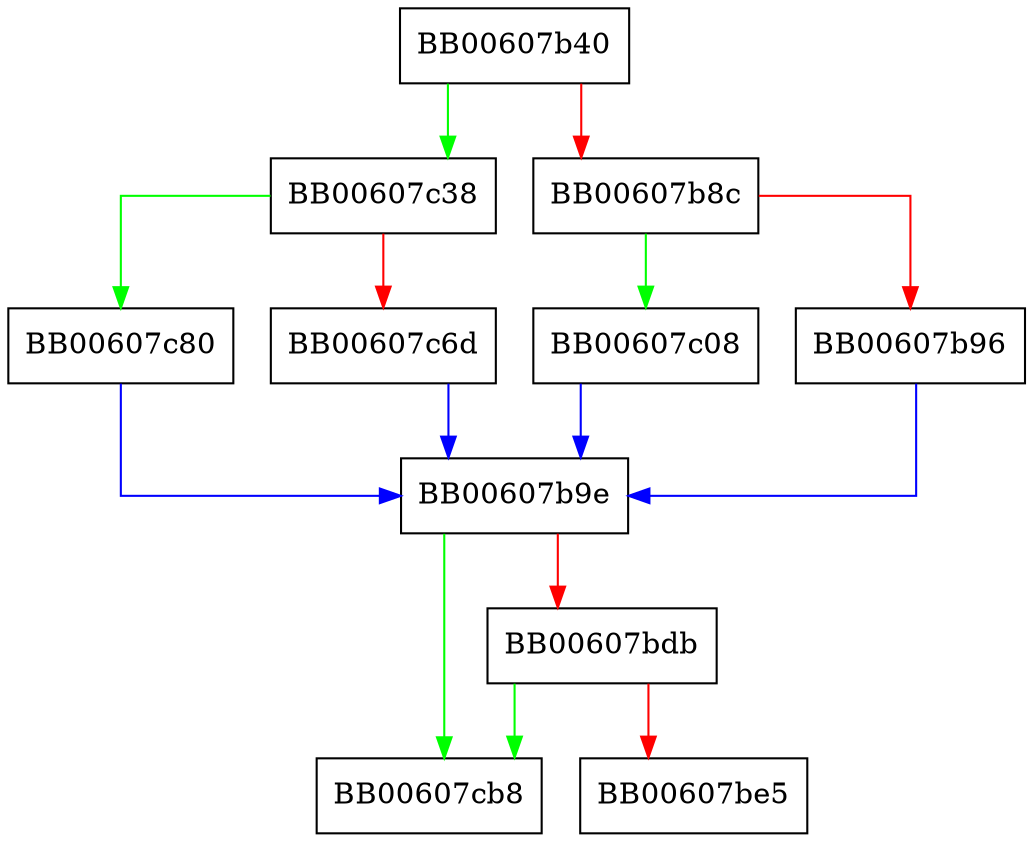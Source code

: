digraph CRYPTO_gcm128_finish {
  node [shape="box"];
  graph [splines=ortho];
  BB00607b40 -> BB00607c38 [color="green"];
  BB00607b40 -> BB00607b8c [color="red"];
  BB00607b8c -> BB00607c08 [color="green"];
  BB00607b8c -> BB00607b96 [color="red"];
  BB00607b96 -> BB00607b9e [color="blue"];
  BB00607b9e -> BB00607cb8 [color="green"];
  BB00607b9e -> BB00607bdb [color="red"];
  BB00607bdb -> BB00607cb8 [color="green"];
  BB00607bdb -> BB00607be5 [color="red"];
  BB00607c08 -> BB00607b9e [color="blue"];
  BB00607c38 -> BB00607c80 [color="green"];
  BB00607c38 -> BB00607c6d [color="red"];
  BB00607c6d -> BB00607b9e [color="blue"];
  BB00607c80 -> BB00607b9e [color="blue"];
}